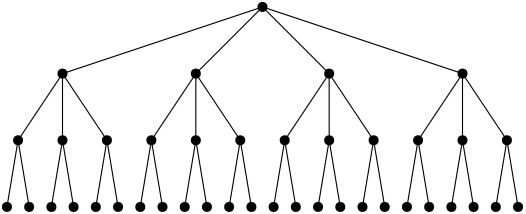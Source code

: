 <?xml version="1.0"?>
<!DOCTYPE ipe SYSTEM "ipe.dtd">
<ipe version="70206" creator="Ipe 7.2.7">
<info created="D:20170811082236" modified="D:20170811083225"/>
<ipestyle name="basic">
<symbol name="arrow/arc(spx)">
<path stroke="sym-stroke" fill="sym-stroke" pen="sym-pen">
0 0 m
-1 0.333 l
-1 -0.333 l
h
</path>
</symbol>
<symbol name="arrow/farc(spx)">
<path stroke="sym-stroke" fill="white" pen="sym-pen">
0 0 m
-1 0.333 l
-1 -0.333 l
h
</path>
</symbol>
<symbol name="arrow/ptarc(spx)">
<path stroke="sym-stroke" fill="sym-stroke" pen="sym-pen">
0 0 m
-1 0.333 l
-0.8 0 l
-1 -0.333 l
h
</path>
</symbol>
<symbol name="arrow/fptarc(spx)">
<path stroke="sym-stroke" fill="white" pen="sym-pen">
0 0 m
-1 0.333 l
-0.8 0 l
-1 -0.333 l
h
</path>
</symbol>
<symbol name="mark/circle(sx)" transformations="translations">
<path fill="sym-stroke">
0.6 0 0 0.6 0 0 e
0.4 0 0 0.4 0 0 e
</path>
</symbol>
<symbol name="mark/disk(sx)" transformations="translations">
<path fill="sym-stroke">
0.6 0 0 0.6 0 0 e
</path>
</symbol>
<symbol name="mark/fdisk(sfx)" transformations="translations">
<group>
<path fill="sym-fill">
0.5 0 0 0.5 0 0 e
</path>
<path fill="sym-stroke" fillrule="eofill">
0.6 0 0 0.6 0 0 e
0.4 0 0 0.4 0 0 e
</path>
</group>
</symbol>
<symbol name="mark/box(sx)" transformations="translations">
<path fill="sym-stroke" fillrule="eofill">
-0.6 -0.6 m
0.6 -0.6 l
0.6 0.6 l
-0.6 0.6 l
h
-0.4 -0.4 m
0.4 -0.4 l
0.4 0.4 l
-0.4 0.4 l
h
</path>
</symbol>
<symbol name="mark/square(sx)" transformations="translations">
<path fill="sym-stroke">
-0.6 -0.6 m
0.6 -0.6 l
0.6 0.6 l
-0.6 0.6 l
h
</path>
</symbol>
<symbol name="mark/fsquare(sfx)" transformations="translations">
<group>
<path fill="sym-fill">
-0.5 -0.5 m
0.5 -0.5 l
0.5 0.5 l
-0.5 0.5 l
h
</path>
<path fill="sym-stroke" fillrule="eofill">
-0.6 -0.6 m
0.6 -0.6 l
0.6 0.6 l
-0.6 0.6 l
h
-0.4 -0.4 m
0.4 -0.4 l
0.4 0.4 l
-0.4 0.4 l
h
</path>
</group>
</symbol>
<symbol name="mark/cross(sx)" transformations="translations">
<group>
<path fill="sym-stroke">
-0.43 -0.57 m
0.57 0.43 l
0.43 0.57 l
-0.57 -0.43 l
h
</path>
<path fill="sym-stroke">
-0.43 0.57 m
0.57 -0.43 l
0.43 -0.57 l
-0.57 0.43 l
h
</path>
</group>
</symbol>
<symbol name="arrow/fnormal(spx)">
<path stroke="sym-stroke" fill="white" pen="sym-pen">
0 0 m
-1 0.333 l
-1 -0.333 l
h
</path>
</symbol>
<symbol name="arrow/pointed(spx)">
<path stroke="sym-stroke" fill="sym-stroke" pen="sym-pen">
0 0 m
-1 0.333 l
-0.8 0 l
-1 -0.333 l
h
</path>
</symbol>
<symbol name="arrow/fpointed(spx)">
<path stroke="sym-stroke" fill="white" pen="sym-pen">
0 0 m
-1 0.333 l
-0.8 0 l
-1 -0.333 l
h
</path>
</symbol>
<symbol name="arrow/linear(spx)">
<path stroke="sym-stroke" pen="sym-pen">
-1 0.333 m
0 0 l
-1 -0.333 l
</path>
</symbol>
<symbol name="arrow/fdouble(spx)">
<path stroke="sym-stroke" fill="white" pen="sym-pen">
0 0 m
-1 0.333 l
-1 -0.333 l
h
-1 0 m
-2 0.333 l
-2 -0.333 l
h
</path>
</symbol>
<symbol name="arrow/double(spx)">
<path stroke="sym-stroke" fill="sym-stroke" pen="sym-pen">
0 0 m
-1 0.333 l
-1 -0.333 l
h
-1 0 m
-2 0.333 l
-2 -0.333 l
h
</path>
</symbol>
<pen name="heavier" value="0.8"/>
<pen name="fat" value="1.2"/>
<pen name="ultrafat" value="2"/>
<symbolsize name="large" value="5"/>
<symbolsize name="small" value="2"/>
<symbolsize name="tiny" value="1.1"/>
<arrowsize name="large" value="10"/>
<arrowsize name="small" value="5"/>
<arrowsize name="tiny" value="3"/>
<color name="red" value="1 0 0"/>
<color name="green" value="0 1 0"/>
<color name="blue" value="0 0 1"/>
<color name="yellow" value="1 1 0"/>
<color name="orange" value="1 0.647 0"/>
<color name="gold" value="1 0.843 0"/>
<color name="purple" value="0.627 0.125 0.941"/>
<color name="gray" value="0.745"/>
<color name="brown" value="0.647 0.165 0.165"/>
<color name="navy" value="0 0 0.502"/>
<color name="pink" value="1 0.753 0.796"/>
<color name="seagreen" value="0.18 0.545 0.341"/>
<color name="turquoise" value="0.251 0.878 0.816"/>
<color name="violet" value="0.933 0.51 0.933"/>
<color name="darkblue" value="0 0 0.545"/>
<color name="darkcyan" value="0 0.545 0.545"/>
<color name="darkgray" value="0.663"/>
<color name="darkgreen" value="0 0.392 0"/>
<color name="darkmagenta" value="0.545 0 0.545"/>
<color name="darkorange" value="1 0.549 0"/>
<color name="darkred" value="0.545 0 0"/>
<color name="lightblue" value="0.678 0.847 0.902"/>
<color name="lightcyan" value="0.878 1 1"/>
<color name="lightgray" value="0.827"/>
<color name="lightgreen" value="0.565 0.933 0.565"/>
<color name="lightyellow" value="1 1 0.878"/>
<dashstyle name="dashed" value="[4] 0"/>
<dashstyle name="dotted" value="[1 3] 0"/>
<dashstyle name="dash dotted" value="[4 2 1 2] 0"/>
<dashstyle name="dash dot dotted" value="[4 2 1 2 1 2] 0"/>
<textsize name="large" value="\large"/>
<textsize name="Large" value="\Large"/>
<textsize name="LARGE" value="\LARGE"/>
<textsize name="huge" value="\huge"/>
<textsize name="Huge" value="\Huge"/>
<textsize name="small" value="\small"/>
<textsize name="footnote" value="\footnotesize"/>
<textsize name="tiny" value="\tiny"/>
<textstyle name="center" begin="\begin{center}" end="\end{center}"/>
<textstyle name="itemize" begin="\begin{itemize}" end="\end{itemize}"/>
<textstyle name="item" begin="\begin{itemize}\item{}" end="\end{itemize}"/>
<gridsize name="4 pts" value="4"/>
<gridsize name="8 pts (~3 mm)" value="8"/>
<gridsize name="16 pts (~6 mm)" value="16"/>
<gridsize name="32 pts (~12 mm)" value="32"/>
<gridsize name="10 pts (~3.5 mm)" value="10"/>
<gridsize name="20 pts (~7 mm)" value="20"/>
<gridsize name="14 pts (~5 mm)" value="14"/>
<gridsize name="28 pts (~10 mm)" value="28"/>
<gridsize name="56 pts (~20 mm)" value="56"/>
<anglesize name="90 deg" value="90"/>
<anglesize name="60 deg" value="60"/>
<anglesize name="45 deg" value="45"/>
<anglesize name="30 deg" value="30"/>
<anglesize name="22.5 deg" value="22.5"/>
<opacity name="10%" value="0.1"/>
<opacity name="30%" value="0.3"/>
<opacity name="50%" value="0.5"/>
<opacity name="75%" value="0.75"/>
<tiling name="falling" angle="-60" step="4" width="1"/>
<tiling name="rising" angle="30" step="4" width="1"/>
</ipestyle>
<ipestyle name="brew">
<color name="aliceblue" value="0.941 0.973 1"/>
<color name="brew1" value="0.552 0.827 0.78"/>
<color name="brew2" value="1 1 0.701"/>
<color name="brew3" value="0.745 0.729 0.854"/>
<color name="brew4" value="0.984 0.501 0.447"/>
<color name="brew5" value="0.501 0.694 0.827"/>
<color name="brew6" value="0.992 0.705 0.384"/>
<color name="brew7" value="0.701 0.87 0.411"/>
<color name="brew8" value="0.988 0.803 0.898"/>
</ipestyle>
<page>
<layer name="alpha"/>
<layer name="beta"/>
<view layers="alpha" active="alpha"/>
<view layers="alpha beta" active="beta"/>
<use layer="alpha" matrix="1 0 0 1.5 8 -304" name="mark/disk(sx)" pos="80 640" size="normal" stroke="black"/>
<use matrix="1 0 0 1.5 8 -304" name="mark/disk(sx)" pos="96 640" size="normal" stroke="black"/>
<use matrix="1 0 0 1.5 8 -304" name="mark/disk(sx)" pos="112 640" size="normal" stroke="black"/>
<use matrix="1 0 0 1.5 8 -304" name="mark/disk(sx)" pos="76 624" size="normal" stroke="black"/>
<use matrix="1 0 0 1.5 8 -304" name="mark/disk(sx)" pos="84 624" size="normal" stroke="black"/>
<use matrix="1 0 0 1.5 8 -304" name="mark/disk(sx)" pos="92 624" size="normal" stroke="black"/>
<use matrix="1 0 0 1.5 8 -304" name="mark/disk(sx)" pos="100 624" size="normal" stroke="black"/>
<use matrix="1 0 0 1.5 8 -304" name="mark/disk(sx)" pos="108 624" size="normal" stroke="black"/>
<use matrix="1 0 0 1.5 8 -304" name="mark/disk(sx)" pos="116 624" size="normal" stroke="black"/>
<use matrix="1 0 0 1.5 8 -304" name="mark/disk(sx)" pos="96 656" size="normal" stroke="black"/>
<path matrix="1 0 0 1.5 8 -304" stroke="black">
96 656 m
80 640 l
</path>
<path matrix="1 0 0 1.5 8 -304" stroke="black">
96 656 m
96 640 l
</path>
<path matrix="1 0 0 1.5 8 -304" stroke="black">
96 656 m
112 640 l
</path>
<path matrix="1 0 0 1.5 8 -304" stroke="black">
80 640 m
76 624 l
</path>
<path matrix="1 0 0 1.5 8 -304" stroke="black">
80 640 m
84 624 l
</path>
<path matrix="1 0 0 1.5 8 -304" stroke="black">
96 640 m
92 624 l
</path>
<path matrix="1 0 0 1.5 8 -304" stroke="black">
96 640 m
100 624 l
</path>
<path matrix="1 0 0 1.5 8 -304" stroke="black">
112 640 m
108 624 l
</path>
<path matrix="1 0 0 1.5 8 -304" stroke="black">
112 640 m
116 624 l
</path>
<use matrix="1 0 0 1.5 56 -304" name="mark/disk(sx)" pos="80 640" size="normal" stroke="black"/>
<use matrix="1 0 0 1.5 56 -304" name="mark/disk(sx)" pos="96 640" size="normal" stroke="black"/>
<use matrix="1 0 0 1.5 56 -304" name="mark/disk(sx)" pos="112 640" size="normal" stroke="black"/>
<use matrix="1 0 0 1.5 56 -304" name="mark/disk(sx)" pos="76 624" size="normal" stroke="black"/>
<use matrix="1 0 0 1.5 56 -304" name="mark/disk(sx)" pos="84 624" size="normal" stroke="black"/>
<use matrix="1 0 0 1.5 56 -304" name="mark/disk(sx)" pos="92 624" size="normal" stroke="black"/>
<use matrix="1 0 0 1.5 56 -304" name="mark/disk(sx)" pos="100 624" size="normal" stroke="black"/>
<use matrix="1 0 0 1.5 56 -304" name="mark/disk(sx)" pos="108 624" size="normal" stroke="black"/>
<use matrix="1 0 0 1.5 56 -304" name="mark/disk(sx)" pos="116 624" size="normal" stroke="black"/>
<use matrix="1 0 0 1.5 56 -304" name="mark/disk(sx)" pos="96 656" size="normal" stroke="black"/>
<path matrix="1 0 0 1.5 56 -304" stroke="black">
96 656 m
80 640 l
</path>
<path matrix="1 0 0 1.5 56 -304" stroke="black">
96 656 m
96 640 l
</path>
<path matrix="1 0 0 1.5 56 -304" stroke="black">
96 656 m
112 640 l
</path>
<path matrix="1 0 0 1.5 56 -304" stroke="black">
80 640 m
76 624 l
</path>
<path matrix="1 0 0 1.5 56 -304" stroke="black">
80 640 m
84 624 l
</path>
<path matrix="1 0 0 1.5 56 -304" stroke="black">
96 640 m
92 624 l
</path>
<path matrix="1 0 0 1.5 56 -304" stroke="black">
96 640 m
100 624 l
</path>
<path matrix="1 0 0 1.5 56 -304" stroke="black">
112 640 m
108 624 l
</path>
<path matrix="1 0 0 1.5 56 -304" stroke="black">
112 640 m
116 624 l
</path>
<use matrix="1 0 0 1.5 104 -304" name="mark/disk(sx)" pos="80 640" size="normal" stroke="black"/>
<use matrix="1 0 0 1.5 104 -304" name="mark/disk(sx)" pos="96 640" size="normal" stroke="black"/>
<use matrix="1 0 0 1.5 104 -304" name="mark/disk(sx)" pos="112 640" size="normal" stroke="black"/>
<use matrix="1 0 0 1.5 104 -304" name="mark/disk(sx)" pos="76 624" size="normal" stroke="black"/>
<use matrix="1 0 0 1.5 104 -304" name="mark/disk(sx)" pos="84 624" size="normal" stroke="black"/>
<use matrix="1 0 0 1.5 104 -304" name="mark/disk(sx)" pos="92 624" size="normal" stroke="black"/>
<use matrix="1 0 0 1.5 104 -304" name="mark/disk(sx)" pos="100 624" size="normal" stroke="black"/>
<use matrix="1 0 0 1.5 104 -304" name="mark/disk(sx)" pos="108 624" size="normal" stroke="black"/>
<use matrix="1 0 0 1.5 104 -304" name="mark/disk(sx)" pos="116 624" size="normal" stroke="black"/>
<use matrix="1 0 0 1.5 104 -304" name="mark/disk(sx)" pos="96 656" size="normal" stroke="black"/>
<path matrix="1 0 0 1.5 104 -304" stroke="black">
96 656 m
80 640 l
</path>
<path matrix="1 0 0 1.5 104 -304" stroke="black">
96 656 m
96 640 l
</path>
<path matrix="1 0 0 1.5 104 -304" stroke="black">
96 656 m
112 640 l
</path>
<path matrix="1 0 0 1.5 104 -304" stroke="black">
80 640 m
76 624 l
</path>
<path matrix="1 0 0 1.5 104 -304" stroke="black">
80 640 m
84 624 l
</path>
<path matrix="1 0 0 1.5 104 -304" stroke="black">
96 640 m
92 624 l
</path>
<path matrix="1 0 0 1.5 104 -304" stroke="black">
96 640 m
100 624 l
</path>
<path matrix="1 0 0 1.5 104 -304" stroke="black">
112 640 m
108 624 l
</path>
<path matrix="1 0 0 1.5 104 -304" stroke="black">
112 640 m
116 624 l
</path>
<use matrix="1 0 0 1.5 152 -304" name="mark/disk(sx)" pos="80 640" size="normal" stroke="black"/>
<use matrix="1 0 0 1.5 152 -304" name="mark/disk(sx)" pos="96 640" size="normal" stroke="black"/>
<use matrix="1 0 0 1.5 152 -304" name="mark/disk(sx)" pos="112 640" size="normal" stroke="black"/>
<use matrix="1 0 0 1.5 152 -304" name="mark/disk(sx)" pos="76 624" size="normal" stroke="black"/>
<use matrix="1 0 0 1.5 152 -304" name="mark/disk(sx)" pos="84 624" size="normal" stroke="black"/>
<use matrix="1 0 0 1.5 152 -304" name="mark/disk(sx)" pos="92 624" size="normal" stroke="black"/>
<use matrix="1 0 0 1.5 152 -304" name="mark/disk(sx)" pos="100 624" size="normal" stroke="black"/>
<use matrix="1 0 0 1.5 152 -304" name="mark/disk(sx)" pos="108 624" size="normal" stroke="black"/>
<use matrix="1 0 0 1.5 152 -304" name="mark/disk(sx)" pos="116 624" size="normal" stroke="black"/>
<use matrix="1 0 0 1.5 152 -304" name="mark/disk(sx)" pos="96 656" size="normal" stroke="black"/>
<path matrix="1 0 0 1.5 152 -304" stroke="black">
96 656 m
80 640 l
</path>
<path matrix="1 0 0 1.5 152 -304" stroke="black">
96 656 m
96 640 l
</path>
<path matrix="1 0 0 1.5 152 -304" stroke="black">
96 656 m
112 640 l
</path>
<path matrix="1 0 0 1.5 152 -304" stroke="black">
80 640 m
76 624 l
</path>
<path matrix="1 0 0 1.5 152 -304" stroke="black">
80 640 m
84 624 l
</path>
<path matrix="1 0 0 1.5 152 -304" stroke="black">
96 640 m
92 624 l
</path>
<path matrix="1 0 0 1.5 152 -304" stroke="black">
96 640 m
100 624 l
</path>
<path matrix="1 0 0 1.5 152 -304" stroke="black">
112 640 m
108 624 l
</path>
<path matrix="1 0 0 1.5 152 -304" stroke="black">
112 640 m
116 624 l
</path>
<use matrix="1 0 0 1.5 8 -304" name="mark/disk(sx)" pos="168 672" size="normal" stroke="black"/>
<path matrix="1 0 0 1.5 8 -304" stroke="black">
168 672 m
96 656 l
</path>
<path matrix="1 0 0 1.5 8 -304" stroke="black">
168 672 m
144 656 l
</path>
<path matrix="1 0 0 1.5 8 -304" stroke="black">
168 672 m
192 656 l
</path>
<path matrix="1 0 0 1.5 8 -304" stroke="black">
168 672 m
240 656 l
</path>
<path layer="beta" stroke="brew3" pen="ultrafat">
152 680 m
136 656 l
</path>
<path stroke="brew3" pen="ultrafat">
136 656 m
140 632 l
</path>
<path stroke="brew5" pen="ultrafat">
248 656 m
252 632 l
</path>
<path stroke="brew7" pen="ultrafat">
248 680 m
264 656 l
</path>
<group>
<use name="mark/disk(sx)" pos="176 704" size="normal" stroke="brew4"/>
<use name="mark/disk(sx)" pos="104 680" size="normal" stroke="brew4"/>
<use name="mark/disk(sx)" pos="200 680" size="normal" stroke="brew4"/>
<use name="mark/disk(sx)" pos="200 656" size="normal" stroke="brew4"/>
<use name="mark/disk(sx)" pos="216 656" size="normal" stroke="brew4"/>
<use name="mark/disk(sx)" pos="120 656" size="normal" stroke="brew4"/>
<use name="mark/disk(sx)" pos="104 656" size="normal" stroke="brew4"/>
<use name="mark/disk(sx)" pos="88 656" size="normal" stroke="brew4"/>
<use name="mark/disk(sx)" pos="100 632" size="normal" stroke="brew4"/>
<use name="mark/disk(sx)" pos="108 632" size="normal" stroke="brew4"/>
<use name="mark/disk(sx)" pos="204 632" size="normal" stroke="brew4"/>
<path stroke="brew4" pen="ultrafat">
104 680 m
104 656 l
</path>
<path stroke="brew4" pen="ultrafat">
176 704 m
200 680 l
</path>
<path stroke="brew4" pen="ultrafat">
176 704 m
104 680 l
</path>
<path stroke="brew4" pen="ultrafat">
200 680 m
200 656 l
</path>
<path stroke="brew4" pen="ultrafat">
200 656 m
204 632 l
</path>
<path stroke="brew4" pen="ultrafat">
200 680 m
216 656 l
</path>
<path stroke="brew4" pen="ultrafat">
104 680 m
88 656 l
</path>
<path stroke="brew4" pen="ultrafat">
104 680 m
120 656 l
</path>
<path stroke="brew4" pen="ultrafat">
104 656 m
100 632 l
</path>
<path stroke="brew4" pen="ultrafat">
104 656 m
108 632 l
</path>
</group>
<use name="mark/disk(sx)" pos="248 680" size="normal" stroke="brew7"/>
<use name="mark/disk(sx)" pos="264 656" size="normal" stroke="brew7"/>
<use name="mark/disk(sx)" pos="248 656" size="normal" stroke="brew5"/>
<use name="mark/disk(sx)" pos="252 632" size="normal" stroke="brew5"/>
<use name="mark/disk(sx)" pos="152 680" size="normal" stroke="brew3"/>
<use name="mark/disk(sx)" pos="136 656" size="normal" stroke="brew3"/>
<use name="mark/disk(sx)" pos="140 632" size="normal" stroke="brew3"/>
<text matrix="1 0 0 -1 -82 1482.86" transformations="translations" pos="192 784" stroke="black" type="label" width="10.001" height="7.49" depth="0" halign="right" valign="center" style="math">T&apos;</text>
<path matrix="1 0 0 -1 -126 1402.71" stroke="brew4" fill="brew4" pen="ultrafat" cap="1">
240 704 m
256 704 l
</path>
</page>
</ipe>
